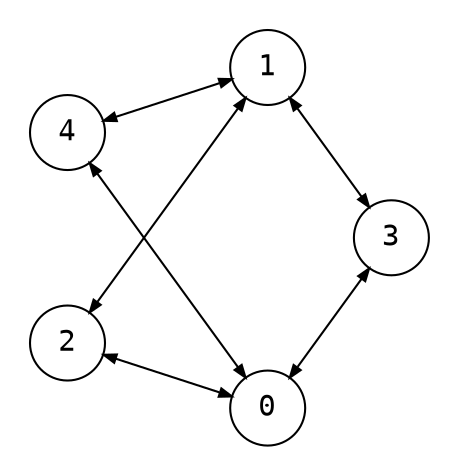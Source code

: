 digraph {
    node [shape=circle, fontname="monospace"];
    edge [arrowsize=0.6];
    layout=circo;
    pad=0.2;

    subgraph cluster_0 {
        0, 1;
    }

    subgraph cluster_1 {
        2, 3, 4;
    }

    {0, 1} -> 2 [dir="both"];
    {0, 1} -> 3 [dir="both"];
    {0, 1} -> 4 [dir="both"];
}